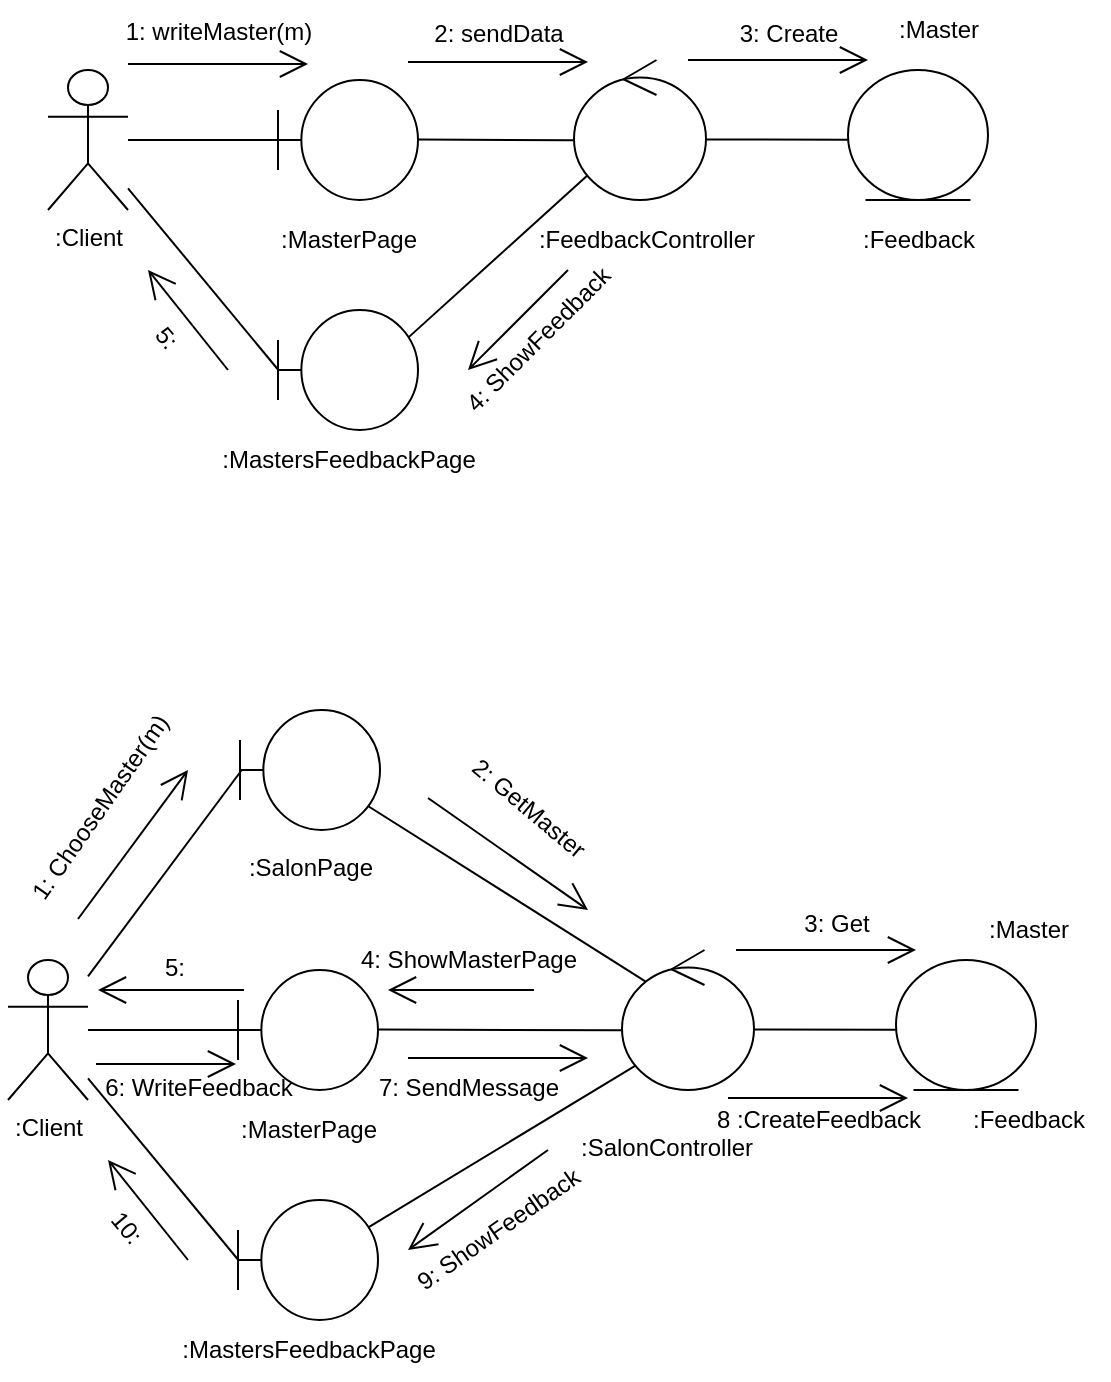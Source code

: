 <mxfile version="22.0.8" type="github">
  <diagram name="Страница — 1" id="rMWo8EOmOEyrpXAp08WC">
    <mxGraphModel dx="867" dy="316" grid="1" gridSize="10" guides="1" tooltips="1" connect="1" arrows="1" fold="1" page="1" pageScale="1" pageWidth="827" pageHeight="1169" math="0" shadow="0">
      <root>
        <mxCell id="0" />
        <mxCell id="1" parent="0" />
        <mxCell id="JS4y8zIoWQEnRXo5aAtw-1" value=":Client" style="shape=umlActor;verticalLabelPosition=bottom;verticalAlign=top;html=1;outlineConnect=0;" parent="1" vertex="1">
          <mxGeometry x="150" y="190" width="40" height="70" as="geometry" />
        </mxCell>
        <mxCell id="JS4y8zIoWQEnRXo5aAtw-2" value="" style="shape=umlBoundary;whiteSpace=wrap;html=1;" parent="1" vertex="1">
          <mxGeometry x="265" y="195" width="70" height="60" as="geometry" />
        </mxCell>
        <mxCell id="JS4y8zIoWQEnRXo5aAtw-3" value="" style="ellipse;shape=umlControl;whiteSpace=wrap;html=1;" parent="1" vertex="1">
          <mxGeometry x="413" y="185" width="66" height="70" as="geometry" />
        </mxCell>
        <mxCell id="JS4y8zIoWQEnRXo5aAtw-4" value=":FeedbackController" style="text;html=1;align=center;verticalAlign=middle;resizable=0;points=[];autosize=1;strokeColor=none;fillColor=none;" parent="1" vertex="1">
          <mxGeometry x="384" y="260" width="130" height="30" as="geometry" />
        </mxCell>
        <mxCell id="JS4y8zIoWQEnRXo5aAtw-5" value="" style="ellipse;shape=umlEntity;whiteSpace=wrap;html=1;" parent="1" vertex="1">
          <mxGeometry x="550" y="190" width="70" height="65" as="geometry" />
        </mxCell>
        <mxCell id="JS4y8zIoWQEnRXo5aAtw-6" value=":Feedback" style="text;html=1;align=center;verticalAlign=middle;resizable=0;points=[];autosize=1;strokeColor=none;fillColor=none;" parent="1" vertex="1">
          <mxGeometry x="545" y="260" width="80" height="30" as="geometry" />
        </mxCell>
        <mxCell id="JS4y8zIoWQEnRXo5aAtw-7" value=":MasterPage" style="text;html=1;align=center;verticalAlign=middle;resizable=0;points=[];autosize=1;strokeColor=none;fillColor=none;" parent="1" vertex="1">
          <mxGeometry x="255" y="260" width="90" height="30" as="geometry" />
        </mxCell>
        <mxCell id="JS4y8zIoWQEnRXo5aAtw-13" value="" style="endArrow=none;html=1;rounded=0;entryX=0.017;entryY=0.501;entryDx=0;entryDy=0;entryPerimeter=0;" parent="1" source="JS4y8zIoWQEnRXo5aAtw-1" target="JS4y8zIoWQEnRXo5aAtw-2" edge="1">
          <mxGeometry width="50" height="50" relative="1" as="geometry">
            <mxPoint x="370" y="250" as="sourcePoint" />
            <mxPoint x="260" y="220" as="targetPoint" />
          </mxGeometry>
        </mxCell>
        <mxCell id="JS4y8zIoWQEnRXo5aAtw-14" value="1: writeMaster(m)" style="text;html=1;align=center;verticalAlign=middle;resizable=0;points=[];autosize=1;strokeColor=none;fillColor=none;" parent="1" vertex="1">
          <mxGeometry x="175" y="156" width="120" height="30" as="geometry" />
        </mxCell>
        <mxCell id="JS4y8zIoWQEnRXo5aAtw-16" value="" style="endArrow=open;endFill=1;endSize=12;html=1;rounded=0;" parent="1" edge="1">
          <mxGeometry width="160" relative="1" as="geometry">
            <mxPoint x="190" y="187" as="sourcePoint" />
            <mxPoint x="280" y="187" as="targetPoint" />
          </mxGeometry>
        </mxCell>
        <mxCell id="JS4y8zIoWQEnRXo5aAtw-17" value="" style="endArrow=open;endFill=1;endSize=12;html=1;rounded=0;" parent="1" edge="1">
          <mxGeometry width="160" relative="1" as="geometry">
            <mxPoint x="330" y="186" as="sourcePoint" />
            <mxPoint x="420" y="186" as="targetPoint" />
          </mxGeometry>
        </mxCell>
        <mxCell id="JS4y8zIoWQEnRXo5aAtw-18" value="2: sendData" style="text;html=1;align=center;verticalAlign=middle;resizable=0;points=[];autosize=1;strokeColor=none;fillColor=none;" parent="1" vertex="1">
          <mxGeometry x="330" y="157" width="90" height="30" as="geometry" />
        </mxCell>
        <mxCell id="JS4y8zIoWQEnRXo5aAtw-19" value="" style="endArrow=none;html=1;rounded=0;entryX=-0.004;entryY=0.574;entryDx=0;entryDy=0;entryPerimeter=0;" parent="1" target="JS4y8zIoWQEnRXo5aAtw-3" edge="1">
          <mxGeometry width="50" height="50" relative="1" as="geometry">
            <mxPoint x="335" y="224.8" as="sourcePoint" />
            <mxPoint x="411" y="224.8" as="targetPoint" />
          </mxGeometry>
        </mxCell>
        <mxCell id="JS4y8zIoWQEnRXo5aAtw-20" value="" style="endArrow=none;html=1;rounded=0;entryX=-0.001;entryY=0.537;entryDx=0;entryDy=0;entryPerimeter=0;" parent="1" target="JS4y8zIoWQEnRXo5aAtw-5" edge="1">
          <mxGeometry width="50" height="50" relative="1" as="geometry">
            <mxPoint x="479" y="224.71" as="sourcePoint" />
            <mxPoint x="557" y="224.91" as="targetPoint" />
          </mxGeometry>
        </mxCell>
        <mxCell id="JS4y8zIoWQEnRXo5aAtw-21" value="" style="endArrow=open;endFill=1;endSize=12;html=1;rounded=0;" parent="1" edge="1">
          <mxGeometry width="160" relative="1" as="geometry">
            <mxPoint x="470" y="185" as="sourcePoint" />
            <mxPoint x="560" y="185" as="targetPoint" />
          </mxGeometry>
        </mxCell>
        <mxCell id="JS4y8zIoWQEnRXo5aAtw-22" value="3: Create" style="text;html=1;align=center;verticalAlign=middle;resizable=0;points=[];autosize=1;strokeColor=none;fillColor=none;" parent="1" vertex="1">
          <mxGeometry x="485" y="157" width="70" height="30" as="geometry" />
        </mxCell>
        <mxCell id="JS4y8zIoWQEnRXo5aAtw-23" value="" style="shape=umlBoundary;whiteSpace=wrap;html=1;" parent="1" vertex="1">
          <mxGeometry x="265" y="310" width="70" height="60" as="geometry" />
        </mxCell>
        <mxCell id="JS4y8zIoWQEnRXo5aAtw-24" value=":MastersFeedbackPage" style="text;html=1;align=center;verticalAlign=middle;resizable=0;points=[];autosize=1;strokeColor=none;fillColor=none;" parent="1" vertex="1">
          <mxGeometry x="225" y="370" width="150" height="30" as="geometry" />
        </mxCell>
        <mxCell id="JS4y8zIoWQEnRXo5aAtw-25" value="" style="endArrow=none;html=1;rounded=0;entryX=0.004;entryY=0.502;entryDx=0;entryDy=0;entryPerimeter=0;" parent="1" source="JS4y8zIoWQEnRXo5aAtw-1" target="JS4y8zIoWQEnRXo5aAtw-23" edge="1">
          <mxGeometry width="50" height="50" relative="1" as="geometry">
            <mxPoint x="200" y="235" as="sourcePoint" />
            <mxPoint x="276" y="235" as="targetPoint" />
          </mxGeometry>
        </mxCell>
        <mxCell id="JS4y8zIoWQEnRXo5aAtw-27" value="" style="endArrow=none;html=1;rounded=0;entryX=0.099;entryY=0.827;entryDx=0;entryDy=0;entryPerimeter=0;exitX=0.934;exitY=0.226;exitDx=0;exitDy=0;exitPerimeter=0;" parent="1" source="JS4y8zIoWQEnRXo5aAtw-23" target="JS4y8zIoWQEnRXo5aAtw-3" edge="1">
          <mxGeometry width="50" height="50" relative="1" as="geometry">
            <mxPoint x="345" y="234.8" as="sourcePoint" />
            <mxPoint x="423" y="235" as="targetPoint" />
          </mxGeometry>
        </mxCell>
        <mxCell id="JS4y8zIoWQEnRXo5aAtw-28" value="" style="endArrow=open;endFill=1;endSize=12;html=1;rounded=0;" parent="1" edge="1">
          <mxGeometry width="160" relative="1" as="geometry">
            <mxPoint x="410" y="290" as="sourcePoint" />
            <mxPoint x="360" y="340" as="targetPoint" />
          </mxGeometry>
        </mxCell>
        <mxCell id="JS4y8zIoWQEnRXo5aAtw-29" value="4: ShowFeedback" style="text;html=1;align=center;verticalAlign=middle;resizable=0;points=[];autosize=1;strokeColor=none;fillColor=none;rotation=-45;" parent="1" vertex="1">
          <mxGeometry x="335" y="310" width="120" height="30" as="geometry" />
        </mxCell>
        <mxCell id="JS4y8zIoWQEnRXo5aAtw-30" value="5:&amp;nbsp;" style="text;html=1;align=center;verticalAlign=middle;resizable=0;points=[];autosize=1;strokeColor=none;fillColor=none;rotation=50;" parent="1" vertex="1">
          <mxGeometry x="190" y="310" width="40" height="30" as="geometry" />
        </mxCell>
        <mxCell id="JS4y8zIoWQEnRXo5aAtw-32" value="" style="endArrow=open;endFill=1;endSize=12;html=1;rounded=0;" parent="1" edge="1">
          <mxGeometry width="160" relative="1" as="geometry">
            <mxPoint x="240" y="340" as="sourcePoint" />
            <mxPoint x="200" y="290" as="targetPoint" />
          </mxGeometry>
        </mxCell>
        <mxCell id="bhpg14zaXA_HhxxUyo2s-1" value=":Master" style="text;html=1;align=center;verticalAlign=middle;resizable=0;points=[];autosize=1;strokeColor=none;fillColor=none;" vertex="1" parent="1">
          <mxGeometry x="565" y="155" width="60" height="30" as="geometry" />
        </mxCell>
        <mxCell id="bhpg14zaXA_HhxxUyo2s-2" value=":Client" style="shape=umlActor;verticalLabelPosition=bottom;verticalAlign=top;html=1;outlineConnect=0;" vertex="1" parent="1">
          <mxGeometry x="130" y="635" width="40" height="70" as="geometry" />
        </mxCell>
        <mxCell id="bhpg14zaXA_HhxxUyo2s-3" value="" style="shape=umlBoundary;whiteSpace=wrap;html=1;" vertex="1" parent="1">
          <mxGeometry x="245" y="640" width="70" height="60" as="geometry" />
        </mxCell>
        <mxCell id="bhpg14zaXA_HhxxUyo2s-4" value="" style="ellipse;shape=umlControl;whiteSpace=wrap;html=1;" vertex="1" parent="1">
          <mxGeometry x="437" y="630" width="66" height="70" as="geometry" />
        </mxCell>
        <mxCell id="bhpg14zaXA_HhxxUyo2s-5" value=":SalonController" style="text;html=1;align=center;verticalAlign=middle;resizable=0;points=[];autosize=1;strokeColor=none;fillColor=none;" vertex="1" parent="1">
          <mxGeometry x="404" y="714" width="110" height="30" as="geometry" />
        </mxCell>
        <mxCell id="bhpg14zaXA_HhxxUyo2s-6" value="" style="ellipse;shape=umlEntity;whiteSpace=wrap;html=1;" vertex="1" parent="1">
          <mxGeometry x="574" y="635" width="70" height="65" as="geometry" />
        </mxCell>
        <mxCell id="bhpg14zaXA_HhxxUyo2s-7" value=":Feedback" style="text;html=1;align=center;verticalAlign=middle;resizable=0;points=[];autosize=1;strokeColor=none;fillColor=none;" vertex="1" parent="1">
          <mxGeometry x="600" y="700" width="80" height="30" as="geometry" />
        </mxCell>
        <mxCell id="bhpg14zaXA_HhxxUyo2s-8" value=":MasterPage" style="text;html=1;align=center;verticalAlign=middle;resizable=0;points=[];autosize=1;strokeColor=none;fillColor=none;" vertex="1" parent="1">
          <mxGeometry x="235" y="705" width="90" height="30" as="geometry" />
        </mxCell>
        <mxCell id="bhpg14zaXA_HhxxUyo2s-9" value="" style="endArrow=none;html=1;rounded=0;entryX=0.017;entryY=0.501;entryDx=0;entryDy=0;entryPerimeter=0;" edge="1" parent="1" source="bhpg14zaXA_HhxxUyo2s-2" target="bhpg14zaXA_HhxxUyo2s-3">
          <mxGeometry width="50" height="50" relative="1" as="geometry">
            <mxPoint x="350" y="695" as="sourcePoint" />
            <mxPoint x="240" y="665" as="targetPoint" />
          </mxGeometry>
        </mxCell>
        <mxCell id="bhpg14zaXA_HhxxUyo2s-14" value="" style="endArrow=none;html=1;rounded=0;entryX=-0.004;entryY=0.574;entryDx=0;entryDy=0;entryPerimeter=0;" edge="1" parent="1" target="bhpg14zaXA_HhxxUyo2s-4">
          <mxGeometry width="50" height="50" relative="1" as="geometry">
            <mxPoint x="315" y="669.8" as="sourcePoint" />
            <mxPoint x="391" y="669.8" as="targetPoint" />
          </mxGeometry>
        </mxCell>
        <mxCell id="bhpg14zaXA_HhxxUyo2s-15" value="" style="endArrow=none;html=1;rounded=0;entryX=-0.001;entryY=0.537;entryDx=0;entryDy=0;entryPerimeter=0;" edge="1" parent="1" target="bhpg14zaXA_HhxxUyo2s-6">
          <mxGeometry width="50" height="50" relative="1" as="geometry">
            <mxPoint x="503" y="669.71" as="sourcePoint" />
            <mxPoint x="581" y="669.91" as="targetPoint" />
          </mxGeometry>
        </mxCell>
        <mxCell id="bhpg14zaXA_HhxxUyo2s-16" value="" style="endArrow=open;endFill=1;endSize=12;html=1;rounded=0;" edge="1" parent="1">
          <mxGeometry width="160" relative="1" as="geometry">
            <mxPoint x="494" y="630" as="sourcePoint" />
            <mxPoint x="584" y="630" as="targetPoint" />
          </mxGeometry>
        </mxCell>
        <mxCell id="bhpg14zaXA_HhxxUyo2s-17" value="3: Get" style="text;html=1;align=center;verticalAlign=middle;resizable=0;points=[];autosize=1;strokeColor=none;fillColor=none;" vertex="1" parent="1">
          <mxGeometry x="514" y="602" width="60" height="30" as="geometry" />
        </mxCell>
        <mxCell id="bhpg14zaXA_HhxxUyo2s-18" value="" style="shape=umlBoundary;whiteSpace=wrap;html=1;" vertex="1" parent="1">
          <mxGeometry x="245" y="755" width="70" height="60" as="geometry" />
        </mxCell>
        <mxCell id="bhpg14zaXA_HhxxUyo2s-19" value=":MastersFeedbackPage" style="text;html=1;align=center;verticalAlign=middle;resizable=0;points=[];autosize=1;strokeColor=none;fillColor=none;" vertex="1" parent="1">
          <mxGeometry x="205" y="815" width="150" height="30" as="geometry" />
        </mxCell>
        <mxCell id="bhpg14zaXA_HhxxUyo2s-20" value="" style="endArrow=none;html=1;rounded=0;entryX=0.004;entryY=0.502;entryDx=0;entryDy=0;entryPerimeter=0;" edge="1" parent="1" source="bhpg14zaXA_HhxxUyo2s-2" target="bhpg14zaXA_HhxxUyo2s-18">
          <mxGeometry width="50" height="50" relative="1" as="geometry">
            <mxPoint x="180" y="680" as="sourcePoint" />
            <mxPoint x="256" y="680" as="targetPoint" />
          </mxGeometry>
        </mxCell>
        <mxCell id="bhpg14zaXA_HhxxUyo2s-21" value="" style="endArrow=none;html=1;rounded=0;entryX=0.099;entryY=0.827;entryDx=0;entryDy=0;entryPerimeter=0;exitX=0.934;exitY=0.226;exitDx=0;exitDy=0;exitPerimeter=0;" edge="1" parent="1" source="bhpg14zaXA_HhxxUyo2s-18" target="bhpg14zaXA_HhxxUyo2s-4">
          <mxGeometry width="50" height="50" relative="1" as="geometry">
            <mxPoint x="325" y="679.8" as="sourcePoint" />
            <mxPoint x="403" y="680" as="targetPoint" />
          </mxGeometry>
        </mxCell>
        <mxCell id="bhpg14zaXA_HhxxUyo2s-22" value="" style="endArrow=open;endFill=1;endSize=12;html=1;rounded=0;" edge="1" parent="1">
          <mxGeometry width="160" relative="1" as="geometry">
            <mxPoint x="400" y="730" as="sourcePoint" />
            <mxPoint x="330" y="780" as="targetPoint" />
          </mxGeometry>
        </mxCell>
        <mxCell id="bhpg14zaXA_HhxxUyo2s-23" value="9: ShowFeedback" style="text;html=1;align=center;verticalAlign=middle;resizable=0;points=[];autosize=1;strokeColor=none;fillColor=none;rotation=-35;" vertex="1" parent="1">
          <mxGeometry x="315" y="755" width="120" height="30" as="geometry" />
        </mxCell>
        <mxCell id="bhpg14zaXA_HhxxUyo2s-24" value="10:&amp;nbsp;" style="text;html=1;align=center;verticalAlign=middle;resizable=0;points=[];autosize=1;strokeColor=none;fillColor=none;rotation=50;" vertex="1" parent="1">
          <mxGeometry x="170" y="755" width="40" height="30" as="geometry" />
        </mxCell>
        <mxCell id="bhpg14zaXA_HhxxUyo2s-25" value="" style="endArrow=open;endFill=1;endSize=12;html=1;rounded=0;" edge="1" parent="1">
          <mxGeometry width="160" relative="1" as="geometry">
            <mxPoint x="220" y="785" as="sourcePoint" />
            <mxPoint x="180" y="735" as="targetPoint" />
          </mxGeometry>
        </mxCell>
        <mxCell id="bhpg14zaXA_HhxxUyo2s-26" value=":Master" style="text;html=1;align=center;verticalAlign=middle;resizable=0;points=[];autosize=1;strokeColor=none;fillColor=none;" vertex="1" parent="1">
          <mxGeometry x="610" y="605" width="60" height="30" as="geometry" />
        </mxCell>
        <mxCell id="bhpg14zaXA_HhxxUyo2s-27" value="" style="shape=umlBoundary;whiteSpace=wrap;html=1;" vertex="1" parent="1">
          <mxGeometry x="246" y="510" width="70" height="60" as="geometry" />
        </mxCell>
        <mxCell id="bhpg14zaXA_HhxxUyo2s-29" value="" style="endArrow=none;html=1;rounded=0;entryX=0.177;entryY=0.224;entryDx=0;entryDy=0;entryPerimeter=0;exitX=0.914;exitY=0.8;exitDx=0;exitDy=0;exitPerimeter=0;" edge="1" parent="1" source="bhpg14zaXA_HhxxUyo2s-27" target="bhpg14zaXA_HhxxUyo2s-4">
          <mxGeometry width="50" height="50" relative="1" as="geometry">
            <mxPoint x="320" y="779" as="sourcePoint" />
            <mxPoint x="410" y="698" as="targetPoint" />
          </mxGeometry>
        </mxCell>
        <mxCell id="bhpg14zaXA_HhxxUyo2s-30" value="" style="endArrow=none;html=1;rounded=0;entryX=0.014;entryY=0.498;entryDx=0;entryDy=0;entryPerimeter=0;" edge="1" parent="1" source="bhpg14zaXA_HhxxUyo2s-2" target="bhpg14zaXA_HhxxUyo2s-27">
          <mxGeometry width="50" height="50" relative="1" as="geometry">
            <mxPoint x="330" y="789" as="sourcePoint" />
            <mxPoint x="420" y="708" as="targetPoint" />
          </mxGeometry>
        </mxCell>
        <mxCell id="bhpg14zaXA_HhxxUyo2s-31" value="" style="endArrow=open;endFill=1;endSize=12;html=1;rounded=0;" edge="1" parent="1">
          <mxGeometry width="160" relative="1" as="geometry">
            <mxPoint x="165" y="614.5" as="sourcePoint" />
            <mxPoint x="220" y="540" as="targetPoint" />
          </mxGeometry>
        </mxCell>
        <mxCell id="bhpg14zaXA_HhxxUyo2s-32" value="1: ChooseMaster(m)" style="text;html=1;align=center;verticalAlign=middle;resizable=0;points=[];autosize=1;strokeColor=none;fillColor=none;rotation=-55;" vertex="1" parent="1">
          <mxGeometry x="111" y="544" width="130" height="30" as="geometry" />
        </mxCell>
        <mxCell id="bhpg14zaXA_HhxxUyo2s-33" value="" style="endArrow=open;endFill=1;endSize=12;html=1;rounded=0;" edge="1" parent="1">
          <mxGeometry width="160" relative="1" as="geometry">
            <mxPoint x="340" y="554" as="sourcePoint" />
            <mxPoint x="420" y="610" as="targetPoint" />
          </mxGeometry>
        </mxCell>
        <mxCell id="bhpg14zaXA_HhxxUyo2s-34" value=":SalonPage" style="text;html=1;align=center;verticalAlign=middle;resizable=0;points=[];autosize=1;strokeColor=none;fillColor=none;" vertex="1" parent="1">
          <mxGeometry x="236" y="574" width="90" height="30" as="geometry" />
        </mxCell>
        <mxCell id="bhpg14zaXA_HhxxUyo2s-35" value="2: GetMaster" style="text;html=1;align=center;verticalAlign=middle;resizable=0;points=[];autosize=1;strokeColor=none;fillColor=none;rotation=40;" vertex="1" parent="1">
          <mxGeometry x="345" y="544" width="90" height="30" as="geometry" />
        </mxCell>
        <mxCell id="bhpg14zaXA_HhxxUyo2s-36" value="" style="endArrow=open;endFill=1;endSize=12;html=1;rounded=0;" edge="1" parent="1">
          <mxGeometry width="160" relative="1" as="geometry">
            <mxPoint x="393" y="650" as="sourcePoint" />
            <mxPoint x="320" y="650" as="targetPoint" />
          </mxGeometry>
        </mxCell>
        <mxCell id="bhpg14zaXA_HhxxUyo2s-37" value="4: ShowMasterPage" style="text;html=1;align=center;verticalAlign=middle;resizable=0;points=[];autosize=1;strokeColor=none;fillColor=none;" vertex="1" parent="1">
          <mxGeometry x="295" y="620" width="130" height="30" as="geometry" />
        </mxCell>
        <mxCell id="bhpg14zaXA_HhxxUyo2s-38" value="" style="endArrow=open;endFill=1;endSize=12;html=1;rounded=0;" edge="1" parent="1">
          <mxGeometry width="160" relative="1" as="geometry">
            <mxPoint x="248" y="650" as="sourcePoint" />
            <mxPoint x="175" y="650" as="targetPoint" />
          </mxGeometry>
        </mxCell>
        <mxCell id="bhpg14zaXA_HhxxUyo2s-40" value="5:" style="text;html=1;align=center;verticalAlign=middle;resizable=0;points=[];autosize=1;strokeColor=none;fillColor=none;" vertex="1" parent="1">
          <mxGeometry x="198" y="624" width="30" height="30" as="geometry" />
        </mxCell>
        <mxCell id="bhpg14zaXA_HhxxUyo2s-43" value="" style="endArrow=open;endFill=1;endSize=12;html=1;rounded=0;" edge="1" parent="1">
          <mxGeometry width="160" relative="1" as="geometry">
            <mxPoint x="174" y="687" as="sourcePoint" />
            <mxPoint x="244" y="687" as="targetPoint" />
          </mxGeometry>
        </mxCell>
        <mxCell id="bhpg14zaXA_HhxxUyo2s-44" value="6: WriteFeedback&lt;br&gt;" style="text;html=1;align=center;verticalAlign=middle;resizable=0;points=[];autosize=1;strokeColor=none;fillColor=none;" vertex="1" parent="1">
          <mxGeometry x="165" y="684" width="120" height="30" as="geometry" />
        </mxCell>
        <mxCell id="bhpg14zaXA_HhxxUyo2s-46" value="" style="endArrow=open;endFill=1;endSize=12;html=1;rounded=0;" edge="1" parent="1">
          <mxGeometry width="160" relative="1" as="geometry">
            <mxPoint x="330" y="684" as="sourcePoint" />
            <mxPoint x="420" y="684" as="targetPoint" />
          </mxGeometry>
        </mxCell>
        <mxCell id="bhpg14zaXA_HhxxUyo2s-47" value="7: SendMessage" style="text;html=1;align=center;verticalAlign=middle;resizable=0;points=[];autosize=1;strokeColor=none;fillColor=none;" vertex="1" parent="1">
          <mxGeometry x="305" y="684" width="110" height="30" as="geometry" />
        </mxCell>
        <mxCell id="bhpg14zaXA_HhxxUyo2s-51" value="" style="endArrow=open;endFill=1;endSize=12;html=1;rounded=0;" edge="1" parent="1">
          <mxGeometry width="160" relative="1" as="geometry">
            <mxPoint x="490" y="704" as="sourcePoint" />
            <mxPoint x="580" y="704" as="targetPoint" />
          </mxGeometry>
        </mxCell>
        <mxCell id="bhpg14zaXA_HhxxUyo2s-54" value="8 :CreateFeedback" style="text;html=1;align=center;verticalAlign=middle;resizable=0;points=[];autosize=1;strokeColor=none;fillColor=none;" vertex="1" parent="1">
          <mxGeometry x="470" y="700" width="130" height="30" as="geometry" />
        </mxCell>
      </root>
    </mxGraphModel>
  </diagram>
</mxfile>
